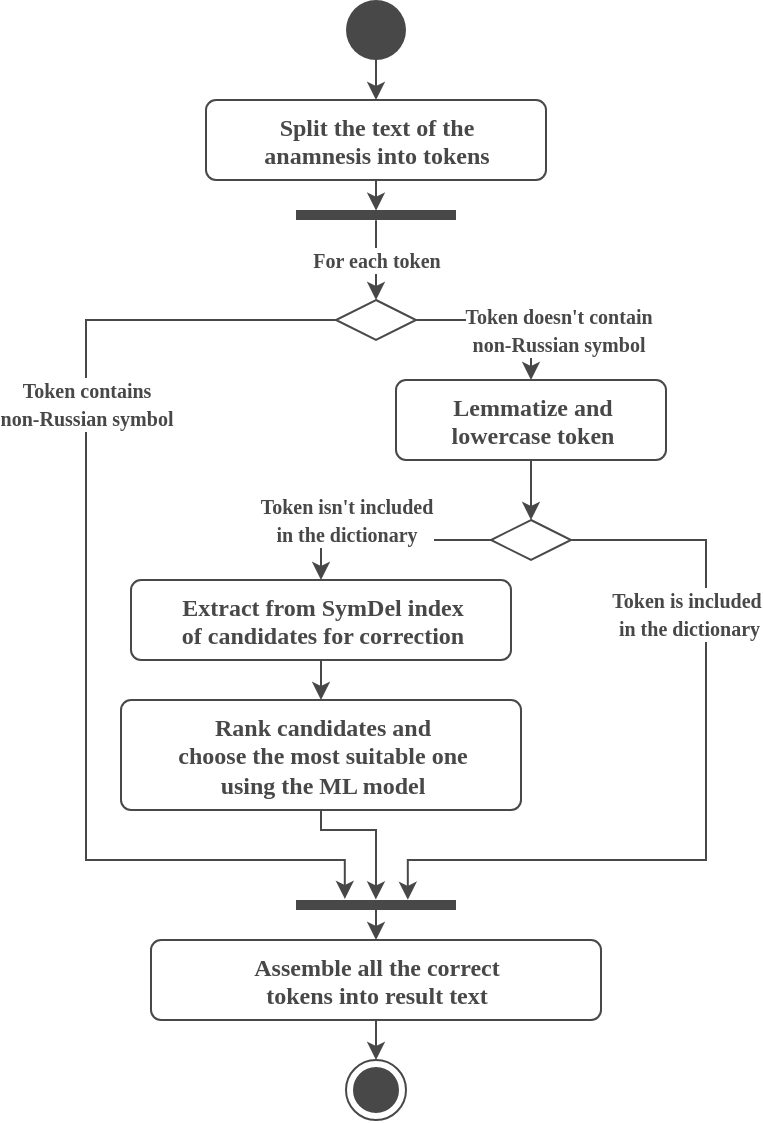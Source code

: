 <mxfile version="20.8.13" type="device"><diagram id="61VdjfadAhDr90nPG6A9" name="Page-1"><mxGraphModel dx="1198" dy="201" grid="1" gridSize="10" guides="1" tooltips="1" connect="1" arrows="1" fold="1" page="1" pageScale="1" pageWidth="827" pageHeight="1169" math="0" shadow="0"><root><mxCell id="0"/><mxCell id="1" parent="0"/><mxCell id="WbfAhR3PzNlKg7V9zck_-1" style="edgeStyle=orthogonalEdgeStyle;rounded=0;orthogonalLoop=1;jettySize=auto;html=1;exitX=0.5;exitY=1;exitDx=0;exitDy=0;entryX=0.5;entryY=0;entryDx=0;entryDy=0;strokeColor=#484848;" parent="1" source="WbfAhR3PzNlKg7V9zck_-2" target="WbfAhR3PzNlKg7V9zck_-8" edge="1"><mxGeometry relative="1" as="geometry"><Array as="points"><mxPoint x="135" y="100"/></Array><mxPoint x="220" y="264" as="targetPoint"/></mxGeometry></mxCell><mxCell id="WbfAhR3PzNlKg7V9zck_-2" value="" style="ellipse;fillColor=#484848;strokeColor=none;" parent="1" vertex="1"><mxGeometry x="120" y="90" width="30" height="30" as="geometry"/></mxCell><mxCell id="WbfAhR3PzNlKg7V9zck_-8" value="&lt;font color=&quot;#484848&quot;&gt;&lt;b&gt;Split the text of the &lt;br&gt;anamnesis into tokens&lt;/b&gt;&lt;/font&gt;" style="html=1;align=center;verticalAlign=top;rounded=1;absoluteArcSize=1;arcSize=10;dashed=0;fillColor=#FFFFFF;strokeColor=#484848;fontFamily=Montserrat Semibold;" parent="1" vertex="1"><mxGeometry x="50" y="140" width="170" height="40" as="geometry"/></mxCell><mxCell id="WbfAhR3PzNlKg7V9zck_-51" value="&lt;b style=&quot;color: rgb(72 , 72 , 72) ; font-family: &amp;#34;montserrat&amp;#34; ; font-size: x-small ; font-style: normal ; letter-spacing: normal ; text-align: center ; text-indent: 0px ; text-transform: none ; word-spacing: 0px&quot;&gt;For each token&lt;/b&gt;" style="edgeStyle=orthogonalEdgeStyle;rounded=0;orthogonalLoop=1;jettySize=auto;html=1;strokeColor=#484848;exitX=1.031;exitY=0.5;exitDx=0;exitDy=0;exitPerimeter=0;fontFamily=Montserrat Semibold;entryX=0.5;entryY=0;entryDx=0;entryDy=0;" parent="1" source="D_i69omSW4-4UMKgqZ6J-21" target="6UbJSReIe_Cn7X1c4ERg-2" edge="1"><mxGeometry x="-0.004" relative="1" as="geometry"><mxPoint x="135" y="210" as="sourcePoint"/><mxPoint x="150" y="180" as="targetPoint"/><Array as="points"/><mxPoint as="offset"/></mxGeometry></mxCell><mxCell id="D_i69omSW4-4UMKgqZ6J-5" value="" style="rhombus;strokeColor=#484848;fillColor=#FFFFFF;aspect=fixed;direction=north;rotation=90;fontFamily=Montserrat Semibold;" parent="1" vertex="1"><mxGeometry x="202.5" y="340" width="20" height="40" as="geometry"/></mxCell><mxCell id="D_i69omSW4-4UMKgqZ6J-7" value="&lt;b style=&quot;border-color: var(--border-color); color: rgb(72, 72, 72); font-family: montserrat; font-size: x-small;&quot;&gt;Token isn't included&lt;br style=&quot;border-color: var(--border-color);&quot;&gt;in the dictionary&lt;/b&gt;&lt;font color=&quot;#484848&quot; face=&quot;montserrat&quot; size=&quot;1&quot;&gt;&lt;b&gt;&lt;br&gt;&lt;/b&gt;&lt;/font&gt;" style="edgeStyle=orthogonalEdgeStyle;rounded=0;orthogonalLoop=1;jettySize=auto;html=1;strokeColor=#484848;exitX=0;exitY=0.5;exitDx=0;exitDy=0;entryX=0.5;entryY=0;entryDx=0;entryDy=0;fontFamily=Montserrat Semibold;" parent="1" source="D_i69omSW4-4UMKgqZ6J-5" target="D_i69omSW4-4UMKgqZ6J-9" edge="1"><mxGeometry x="0.381" y="-10" relative="1" as="geometry"><mxPoint x="145" y="450" as="sourcePoint"/><mxPoint x="210" y="480" as="targetPoint"/><Array as="points"><mxPoint x="108" y="360"/></Array><mxPoint as="offset"/></mxGeometry></mxCell><mxCell id="D_i69omSW4-4UMKgqZ6J-8" value="&lt;b style=&quot;border-color: var(--border-color); color: rgb(72, 72, 72); font-family: montserrat; font-size: x-small;&quot;&gt;Token is included&lt;br&gt;&amp;nbsp;in the dictionary&lt;/b&gt;" style="edgeStyle=orthogonalEdgeStyle;rounded=0;orthogonalLoop=1;jettySize=auto;html=1;strokeColor=#484848;exitX=1;exitY=0.5;exitDx=0;exitDy=0;entryX=-0.016;entryY=0.301;entryDx=0;entryDy=0;entryPerimeter=0;fontFamily=Montserrat Semibold;" parent="1" source="D_i69omSW4-4UMKgqZ6J-5" target="D_i69omSW4-4UMKgqZ6J-22" edge="1"><mxGeometry x="-0.48" y="-10" relative="1" as="geometry"><mxPoint x="165" y="490" as="sourcePoint"/><mxPoint x="80" y="510" as="targetPoint"/><Array as="points"><mxPoint x="300" y="360"/><mxPoint x="300" y="520"/><mxPoint x="151" y="520"/></Array><mxPoint y="1" as="offset"/></mxGeometry></mxCell><mxCell id="D_i69omSW4-4UMKgqZ6J-9" value="&lt;font color=&quot;#484848&quot;&gt;&lt;b&gt;Extract from SymDel index &lt;br&gt;of candidates for correction&lt;/b&gt;&lt;/font&gt;" style="html=1;align=center;verticalAlign=top;rounded=1;absoluteArcSize=1;arcSize=10;dashed=0;fillColor=#FFFFFF;strokeColor=#484848;fontFamily=Montserrat Semibold;" parent="1" vertex="1"><mxGeometry x="12.5" y="380" width="190" height="40" as="geometry"/></mxCell><mxCell id="D_i69omSW4-4UMKgqZ6J-10" value="&lt;font data-font-src=&quot;https://fonts.googleapis.com/css?family=Montserrat+Medium&quot; color=&quot;#484848&quot;&gt;&lt;b style=&quot;&quot;&gt;Rank candidates and &lt;br&gt;choose the most suitable one &lt;br&gt;using the ML model&lt;/b&gt;&lt;/font&gt;" style="html=1;align=center;verticalAlign=top;rounded=1;absoluteArcSize=1;arcSize=10;dashed=0;fillColor=#FFFFFF;strokeColor=#484848;fontFamily=Montserrat Semibold;" parent="1" vertex="1"><mxGeometry x="7.5" y="440" width="200" height="55" as="geometry"/></mxCell><mxCell id="D_i69omSW4-4UMKgqZ6J-12" value="" style="edgeStyle=orthogonalEdgeStyle;rounded=0;orthogonalLoop=1;jettySize=auto;html=1;strokeColor=#484848;exitX=0.5;exitY=1;exitDx=0;exitDy=0;entryX=0.5;entryY=0;entryDx=0;entryDy=0;fontFamily=Montserrat Semibold;" parent="1" source="D_i69omSW4-4UMKgqZ6J-9" target="D_i69omSW4-4UMKgqZ6J-10" edge="1"><mxGeometry x="-0.111" relative="1" as="geometry"><mxPoint x="165" y="490" as="sourcePoint"/><mxPoint x="220" y="533.5" as="targetPoint"/><Array as="points"/><mxPoint as="offset"/></mxGeometry></mxCell><mxCell id="D_i69omSW4-4UMKgqZ6J-13" value="&lt;font color=&quot;#484848&quot;&gt;&lt;b&gt;Assemble all the correct &lt;br&gt;tokens into result text&lt;/b&gt;&lt;/font&gt;" style="html=1;align=center;verticalAlign=top;rounded=1;absoluteArcSize=1;arcSize=10;dashed=0;fillColor=#FFFFFF;strokeColor=#484848;fontFamily=Montserrat Semibold;" parent="1" vertex="1"><mxGeometry x="22.5" y="560" width="225" height="40" as="geometry"/></mxCell><mxCell id="D_i69omSW4-4UMKgqZ6J-14" value="" style="edgeStyle=orthogonalEdgeStyle;rounded=0;orthogonalLoop=1;jettySize=auto;html=1;strokeColor=#484848;exitX=0.5;exitY=1;exitDx=0;exitDy=0;entryX=-0.056;entryY=0.501;entryDx=0;entryDy=0;entryPerimeter=0;fontFamily=Montserrat Semibold;" parent="1" source="D_i69omSW4-4UMKgqZ6J-10" target="D_i69omSW4-4UMKgqZ6J-22" edge="1"><mxGeometry x="-0.111" relative="1" as="geometry"><mxPoint x="220" y="565" as="sourcePoint"/><mxPoint x="170" y="670" as="targetPoint"/><Array as="points"><mxPoint x="135" y="505"/><mxPoint x="135" y="530"/><mxPoint x="135" y="530"/></Array><mxPoint as="offset"/></mxGeometry></mxCell><mxCell id="D_i69omSW4-4UMKgqZ6J-15" value="" style="ellipse;html=1;shape=endState;fillColor=#484848;strokeColor=#484848;fontFamily=Montserrat Semibold;" parent="1" vertex="1"><mxGeometry x="120" y="620" width="30" height="30" as="geometry"/></mxCell><mxCell id="D_i69omSW4-4UMKgqZ6J-16" value="" style="edgeStyle=orthogonalEdgeStyle;rounded=0;orthogonalLoop=1;jettySize=auto;html=1;strokeColor=#484848;exitX=0.5;exitY=1;exitDx=0;exitDy=0;entryX=0.5;entryY=0;entryDx=0;entryDy=0;fontFamily=Montserrat Semibold;" parent="1" source="D_i69omSW4-4UMKgqZ6J-13" target="D_i69omSW4-4UMKgqZ6J-15" edge="1"><mxGeometry x="-0.111" relative="1" as="geometry"><mxPoint x="215" y="560" as="sourcePoint"/><mxPoint x="215" y="610" as="targetPoint"/><Array as="points"/><mxPoint as="offset"/></mxGeometry></mxCell><mxCell id="D_i69omSW4-4UMKgqZ6J-20" value="" style="edgeStyle=orthogonalEdgeStyle;rounded=0;orthogonalLoop=1;jettySize=auto;html=1;strokeColor=#484848;exitX=0.5;exitY=1;exitDx=0;exitDy=0;entryX=0.063;entryY=0.5;entryDx=0;entryDy=0;entryPerimeter=0;fontFamily=Montserrat Semibold;" parent="1" source="WbfAhR3PzNlKg7V9zck_-8" target="D_i69omSW4-4UMKgqZ6J-21" edge="1"><mxGeometry x="-0.111" relative="1" as="geometry"><mxPoint x="180" y="240" as="sourcePoint"/><mxPoint x="135" y="200" as="targetPoint"/><Array as="points"/><mxPoint as="offset"/></mxGeometry></mxCell><mxCell id="D_i69omSW4-4UMKgqZ6J-21" value="" style="html=1;points=[];perimeter=orthogonalPerimeter;strokeColor=none;fillColor=#484848;direction=south;fontFamily=Montserrat Semibold;" parent="1" vertex="1"><mxGeometry x="95" y="195" width="80" height="5" as="geometry"/></mxCell><mxCell id="D_i69omSW4-4UMKgqZ6J-22" value="" style="html=1;points=[];perimeter=orthogonalPerimeter;strokeColor=none;fillColor=#484848;direction=south;fontFamily=Montserrat Semibold;" parent="1" vertex="1"><mxGeometry x="95" y="540" width="80" height="5" as="geometry"/></mxCell><mxCell id="D_i69omSW4-4UMKgqZ6J-23" value="" style="edgeStyle=orthogonalEdgeStyle;rounded=0;orthogonalLoop=1;jettySize=auto;html=1;strokeColor=#484848;entryX=0.5;entryY=0;entryDx=0;entryDy=0;exitX=0.874;exitY=0.5;exitDx=0;exitDy=0;exitPerimeter=0;fontFamily=Montserrat Semibold;" parent="1" source="D_i69omSW4-4UMKgqZ6J-22" target="D_i69omSW4-4UMKgqZ6J-13" edge="1"><mxGeometry x="-0.111" relative="1" as="geometry"><mxPoint x="135" y="550" as="sourcePoint"/><mxPoint x="165" y="557.42" as="targetPoint"/><Array as="points"/><mxPoint as="offset"/></mxGeometry></mxCell><mxCell id="6UbJSReIe_Cn7X1c4ERg-1" value="&lt;font color=&quot;#484848&quot;&gt;&lt;b&gt;Lemmatize and &lt;br&gt;lowercase token&lt;/b&gt;&lt;/font&gt;" style="html=1;align=center;verticalAlign=top;rounded=1;absoluteArcSize=1;arcSize=10;dashed=0;fillColor=#FFFFFF;strokeColor=#484848;fontFamily=Montserrat Semibold;" parent="1" vertex="1"><mxGeometry x="145" y="280" width="135" height="40" as="geometry"/></mxCell><mxCell id="6UbJSReIe_Cn7X1c4ERg-2" value="" style="rhombus;strokeColor=#484848;fillColor=#FFFFFF;aspect=fixed;direction=north;rotation=90;fontFamily=Montserrat Semibold;" parent="1" vertex="1"><mxGeometry x="125" y="230" width="20" height="40" as="geometry"/></mxCell><mxCell id="6UbJSReIe_Cn7X1c4ERg-3" value="&lt;font size=&quot;1&quot; face=&quot;montserrat&quot; color=&quot;#484848&quot;&gt;&lt;b&gt;Token contains&lt;br&gt;non-Russian symbol&lt;/b&gt;&lt;/font&gt;" style="edgeStyle=orthogonalEdgeStyle;rounded=0;orthogonalLoop=1;jettySize=auto;html=1;strokeColor=#484848;exitX=0;exitY=0.5;exitDx=0;exitDy=0;fontFamily=Montserrat Semibold;entryX=-0.111;entryY=0.695;entryDx=0;entryDy=0;entryPerimeter=0;" parent="1" source="6UbJSReIe_Cn7X1c4ERg-2" target="D_i69omSW4-4UMKgqZ6J-22" edge="1"><mxGeometry x="-0.387" relative="1" as="geometry"><mxPoint x="125" y="360" as="sourcePoint"/><mxPoint x="120" y="670" as="targetPoint"/><Array as="points"><mxPoint x="-10" y="250"/><mxPoint x="-10" y="520"/><mxPoint x="119" y="520"/></Array><mxPoint as="offset"/></mxGeometry></mxCell><mxCell id="6UbJSReIe_Cn7X1c4ERg-4" value="&lt;font color=&quot;#484848&quot; face=&quot;montserrat&quot; size=&quot;1&quot;&gt;&lt;b&gt;Token doesn't contain &lt;br&gt;non-Russian symbol&lt;br&gt;&lt;/b&gt;&lt;/font&gt;" style="edgeStyle=orthogonalEdgeStyle;rounded=0;orthogonalLoop=1;jettySize=auto;html=1;strokeColor=#484848;exitX=1;exitY=0.5;exitDx=0;exitDy=0;fontFamily=Montserrat Semibold;entryX=0.5;entryY=0;entryDx=0;entryDy=0;" parent="1" source="6UbJSReIe_Cn7X1c4ERg-2" target="6UbJSReIe_Cn7X1c4ERg-1" edge="1"><mxGeometry x="0.415" y="10" relative="1" as="geometry"><mxPoint x="165" y="360" as="sourcePoint"/><mxPoint x="240" y="310" as="targetPoint"/><Array as="points"/><mxPoint x="3" as="offset"/></mxGeometry></mxCell><mxCell id="6UbJSReIe_Cn7X1c4ERg-5" value="&lt;font color=&quot;#484848&quot; face=&quot;montserrat&quot; size=&quot;1&quot;&gt;&lt;b&gt;&lt;br&gt;&lt;/b&gt;&lt;/font&gt;" style="edgeStyle=orthogonalEdgeStyle;rounded=0;orthogonalLoop=1;jettySize=auto;html=1;strokeColor=#484848;exitX=0.5;exitY=1;exitDx=0;exitDy=0;entryX=0.5;entryY=0;entryDx=0;entryDy=0;fontFamily=Montserrat Semibold;" parent="1" source="6UbJSReIe_Cn7X1c4ERg-1" target="D_i69omSW4-4UMKgqZ6J-5" edge="1"><mxGeometry x="0.412" relative="1" as="geometry"><mxPoint x="165" y="360" as="sourcePoint"/><mxPoint x="215" y="525" as="targetPoint"/><Array as="points"/><mxPoint as="offset"/></mxGeometry></mxCell></root></mxGraphModel></diagram></mxfile>